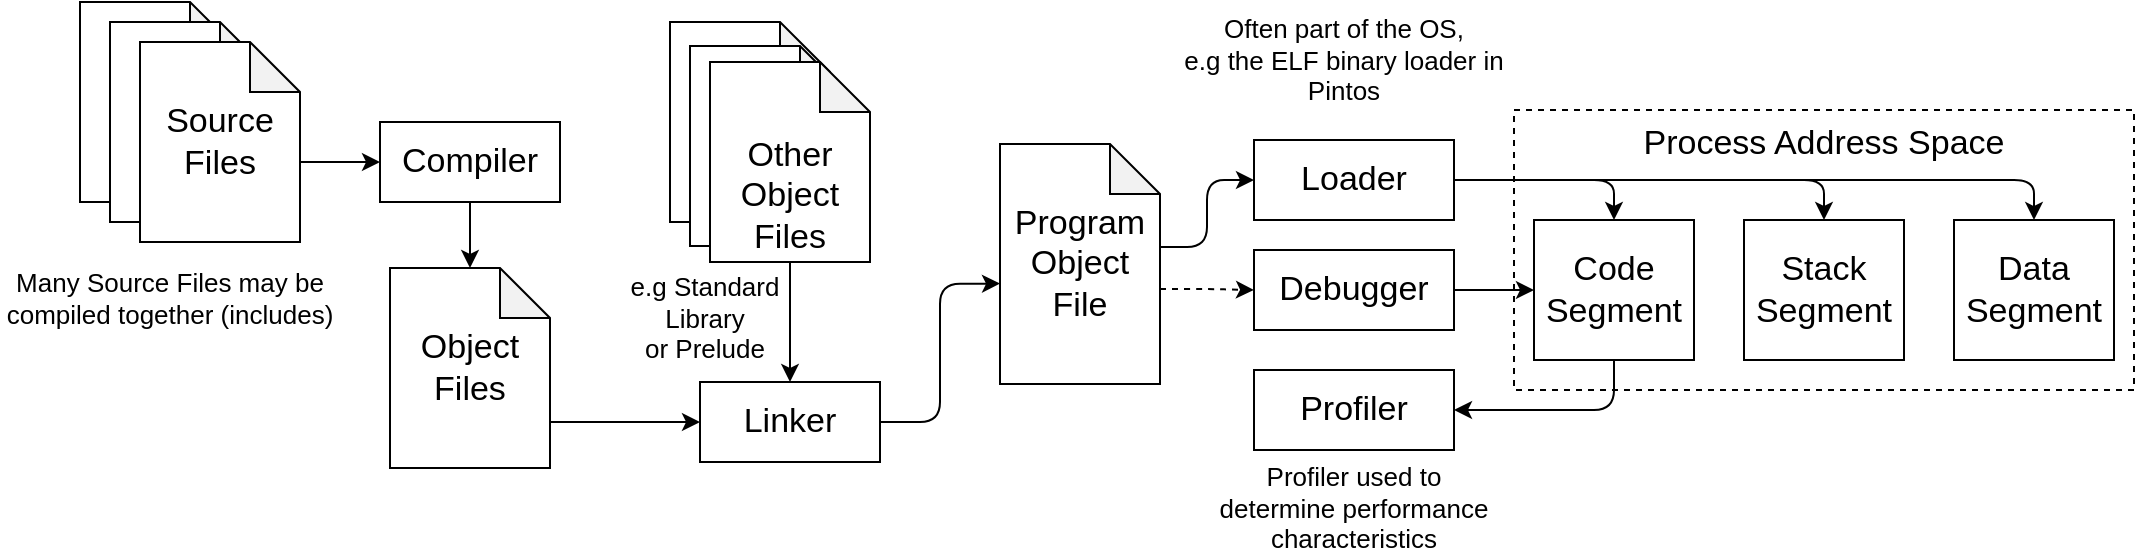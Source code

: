 <mxfile>
    <diagram id="tJqeJD0u6K3Sf_68xUer" name="Page-1">
        <mxGraphModel dx="951" dy="2397" grid="1" gridSize="10" guides="1" tooltips="1" connect="1" arrows="1" fold="1" page="1" pageScale="1" pageWidth="850" pageHeight="1100" math="0" shadow="0">
            <root>
                <mxCell id="0"/>
                <mxCell id="1" parent="0"/>
                <mxCell id="44" value="" style="shape=note;whiteSpace=wrap;html=1;backgroundOutline=1;darkOpacity=0.05;fontSize=17;size=25;" vertex="1" parent="1">
                    <mxGeometry x="60" y="-1061" width="80" height="100" as="geometry"/>
                </mxCell>
                <mxCell id="43" value="" style="shape=note;whiteSpace=wrap;html=1;backgroundOutline=1;darkOpacity=0.05;fontSize=17;size=25;" vertex="1" parent="1">
                    <mxGeometry x="75" y="-1051" width="80" height="100" as="geometry"/>
                </mxCell>
                <mxCell id="17" value="Process Address Space" style="rounded=0;whiteSpace=wrap;html=1;fontSize=17;verticalAlign=top;dashed=1;" vertex="1" parent="1">
                    <mxGeometry x="777" y="-1007" width="310" height="140" as="geometry"/>
                </mxCell>
                <mxCell id="5" style="edgeStyle=none;html=1;entryX=0;entryY=0.5;entryDx=0;entryDy=0;fontSize=17;" edge="1" parent="1" target="4">
                    <mxGeometry relative="1" as="geometry">
                        <mxPoint x="170" y="-981" as="sourcePoint"/>
                    </mxGeometry>
                </mxCell>
                <mxCell id="2" value="Source&lt;br style=&quot;font-size: 17px;&quot;&gt;Files" style="shape=note;whiteSpace=wrap;html=1;backgroundOutline=1;darkOpacity=0.05;fontSize=17;size=25;" vertex="1" parent="1">
                    <mxGeometry x="90" y="-1041" width="80" height="100" as="geometry"/>
                </mxCell>
                <mxCell id="4" value="Compiler" style="rounded=0;whiteSpace=wrap;html=1;fontSize=17;" vertex="1" parent="1">
                    <mxGeometry x="210" y="-1001" width="90" height="40" as="geometry"/>
                </mxCell>
                <mxCell id="29" style="edgeStyle=orthogonalEdgeStyle;html=1;exitX=0.998;exitY=0.429;exitDx=0;exitDy=0;exitPerimeter=0;entryX=0;entryY=0.5;entryDx=0;entryDy=0;fontSize=17;" edge="1" parent="1" source="9" target="12">
                    <mxGeometry relative="1" as="geometry"/>
                </mxCell>
                <mxCell id="30" style="edgeStyle=orthogonalEdgeStyle;html=1;exitX=0;exitY=0;exitDx=80;exitDy=72.5;exitPerimeter=0;entryX=0;entryY=0.5;entryDx=0;entryDy=0;fontSize=17;dashed=1;" edge="1" parent="1" source="9" target="21">
                    <mxGeometry relative="1" as="geometry"/>
                </mxCell>
                <mxCell id="9" value="Program&lt;br&gt;Object&lt;br&gt;File" style="shape=note;whiteSpace=wrap;html=1;backgroundOutline=1;darkOpacity=0.05;fontSize=17;size=25;" vertex="1" parent="1">
                    <mxGeometry x="520" y="-990" width="80" height="120" as="geometry"/>
                </mxCell>
                <mxCell id="10" style="edgeStyle=none;html=1;fontSize=17;entryX=0;entryY=0.5;entryDx=0;entryDy=0;" edge="1" parent="1" target="16">
                    <mxGeometry relative="1" as="geometry">
                        <mxPoint x="370" y="-851.198" as="targetPoint"/>
                        <mxPoint x="290" y="-851" as="sourcePoint"/>
                    </mxGeometry>
                </mxCell>
                <mxCell id="11" style="edgeStyle=none;html=1;exitX=1;exitY=0.5;exitDx=0;exitDy=0;fontSize=17;" edge="1" parent="1" source="16">
                    <mxGeometry relative="1" as="geometry">
                        <mxPoint x="520" y="-920.198" as="targetPoint"/>
                        <mxPoint x="480" y="-920.15" as="sourcePoint"/>
                        <Array as="points">
                            <mxPoint x="490" y="-851"/>
                            <mxPoint x="490" y="-920"/>
                        </Array>
                    </mxGeometry>
                </mxCell>
                <mxCell id="23" style="edgeStyle=orthogonalEdgeStyle;html=1;exitX=1;exitY=0.5;exitDx=0;exitDy=0;entryX=0.5;entryY=0;entryDx=0;entryDy=0;fontSize=17;" edge="1" parent="1" source="12" target="18">
                    <mxGeometry relative="1" as="geometry"/>
                </mxCell>
                <mxCell id="24" style="edgeStyle=orthogonalEdgeStyle;html=1;exitX=1;exitY=0.5;exitDx=0;exitDy=0;entryX=0.5;entryY=0;entryDx=0;entryDy=0;fontSize=17;" edge="1" parent="1" source="12" target="19">
                    <mxGeometry relative="1" as="geometry"/>
                </mxCell>
                <mxCell id="25" style="edgeStyle=orthogonalEdgeStyle;html=1;exitX=1;exitY=0.5;exitDx=0;exitDy=0;entryX=0.5;entryY=0;entryDx=0;entryDy=0;fontSize=17;" edge="1" parent="1" source="12" target="20">
                    <mxGeometry relative="1" as="geometry"/>
                </mxCell>
                <mxCell id="12" value="Loader" style="rounded=0;whiteSpace=wrap;html=1;fontSize=17;" vertex="1" parent="1">
                    <mxGeometry x="647" y="-992" width="100" height="40" as="geometry"/>
                </mxCell>
                <mxCell id="16" value="Linker" style="rounded=0;whiteSpace=wrap;html=1;fontSize=17;" vertex="1" parent="1">
                    <mxGeometry x="370" y="-871" width="90" height="40" as="geometry"/>
                </mxCell>
                <mxCell id="28" style="edgeStyle=orthogonalEdgeStyle;html=1;exitX=0.5;exitY=1;exitDx=0;exitDy=0;entryX=1;entryY=0.5;entryDx=0;entryDy=0;fontSize=17;" edge="1" parent="1" source="18" target="22">
                    <mxGeometry relative="1" as="geometry"/>
                </mxCell>
                <mxCell id="18" value="Code&lt;br&gt;Segment" style="rounded=0;whiteSpace=wrap;html=1;fontSize=17;" vertex="1" parent="1">
                    <mxGeometry x="787" y="-952" width="80" height="70" as="geometry"/>
                </mxCell>
                <mxCell id="19" value="Stack&lt;br&gt;Segment" style="rounded=0;whiteSpace=wrap;html=1;fontSize=17;" vertex="1" parent="1">
                    <mxGeometry x="892" y="-952" width="80" height="70" as="geometry"/>
                </mxCell>
                <mxCell id="20" value="Data&lt;br&gt;Segment" style="rounded=0;whiteSpace=wrap;html=1;fontSize=17;" vertex="1" parent="1">
                    <mxGeometry x="997" y="-952" width="80" height="70" as="geometry"/>
                </mxCell>
                <mxCell id="26" style="edgeStyle=orthogonalEdgeStyle;html=1;exitX=1;exitY=0.5;exitDx=0;exitDy=0;entryX=0;entryY=0.5;entryDx=0;entryDy=0;fontSize=17;" edge="1" parent="1" source="21" target="18">
                    <mxGeometry relative="1" as="geometry"/>
                </mxCell>
                <mxCell id="21" value="Debugger" style="rounded=0;whiteSpace=wrap;html=1;fontSize=17;" vertex="1" parent="1">
                    <mxGeometry x="647" y="-937" width="100" height="40" as="geometry"/>
                </mxCell>
                <mxCell id="22" value="Profiler" style="rounded=0;whiteSpace=wrap;html=1;fontSize=17;" vertex="1" parent="1">
                    <mxGeometry x="647" y="-877" width="100" height="40" as="geometry"/>
                </mxCell>
                <mxCell id="31" value="Often part of the OS, &lt;br&gt;e.g the ELF binary loader in Pintos" style="text;html=1;strokeColor=none;fillColor=none;align=center;verticalAlign=middle;whiteSpace=wrap;rounded=0;dashed=1;fontSize=13;" vertex="1" parent="1">
                    <mxGeometry x="607" y="-1057" width="170" height="50" as="geometry"/>
                </mxCell>
                <mxCell id="33" value="e.g Standard Library&lt;br&gt;or Prelude" style="text;html=1;strokeColor=none;fillColor=none;align=center;verticalAlign=middle;whiteSpace=wrap;rounded=0;dashed=1;fontSize=13;" vertex="1" parent="1">
                    <mxGeometry x="320" y="-928" width="105" height="50" as="geometry"/>
                </mxCell>
                <mxCell id="34" value="" style="shape=note;whiteSpace=wrap;html=1;backgroundOutline=1;darkOpacity=0.05;fontSize=17;size=25;" vertex="1" parent="1">
                    <mxGeometry x="355" y="-1051" width="80" height="100" as="geometry"/>
                </mxCell>
                <mxCell id="35" value="" style="shape=note;whiteSpace=wrap;html=1;backgroundOutline=1;darkOpacity=0.05;fontSize=17;size=25;" vertex="1" parent="1">
                    <mxGeometry x="365" y="-1039" width="80" height="100" as="geometry"/>
                </mxCell>
                <mxCell id="36" value="Other Object Files" style="shape=note;whiteSpace=wrap;html=1;backgroundOutline=1;darkOpacity=0.05;fontSize=17;size=25;spacing=2;verticalAlign=bottom;" vertex="1" parent="1">
                    <mxGeometry x="375" y="-1031" width="80" height="100" as="geometry"/>
                </mxCell>
                <mxCell id="38" style="edgeStyle=none;html=1;entryX=0.5;entryY=0;entryDx=0;entryDy=0;fontSize=17;entryPerimeter=0;exitX=0.5;exitY=1;exitDx=0;exitDy=0;" edge="1" parent="1" source="4" target="7">
                    <mxGeometry relative="1" as="geometry">
                        <mxPoint x="180" y="-971" as="sourcePoint"/>
                        <mxPoint x="220" y="-971" as="targetPoint"/>
                    </mxGeometry>
                </mxCell>
                <mxCell id="7" value="Object&lt;br&gt;Files" style="shape=note;whiteSpace=wrap;html=1;backgroundOutline=1;darkOpacity=0.05;fontSize=17;size=25;" vertex="1" parent="1">
                    <mxGeometry x="215" y="-928" width="80" height="100" as="geometry"/>
                </mxCell>
                <mxCell id="42" value="Many Source Files may be compiled together (includes)" style="text;html=1;strokeColor=none;fillColor=none;align=center;verticalAlign=middle;whiteSpace=wrap;rounded=0;dashed=1;fontSize=13;" vertex="1" parent="1">
                    <mxGeometry x="20" y="-938" width="170" height="50" as="geometry"/>
                </mxCell>
                <mxCell id="45" value="Profiler used to determine performance characteristics" style="text;html=1;strokeColor=none;fillColor=none;align=center;verticalAlign=middle;whiteSpace=wrap;rounded=0;dashed=1;fontSize=13;" vertex="1" parent="1">
                    <mxGeometry x="623" y="-828" width="148" height="40" as="geometry"/>
                </mxCell>
                <mxCell id="47" style="edgeStyle=none;html=1;fontSize=17;entryX=0.5;entryY=0;entryDx=0;entryDy=0;exitX=0.5;exitY=1;exitDx=0;exitDy=0;exitPerimeter=0;" edge="1" parent="1" source="36" target="16">
                    <mxGeometry relative="1" as="geometry">
                        <mxPoint x="380" y="-851" as="targetPoint"/>
                        <mxPoint x="260" y="-851" as="sourcePoint"/>
                    </mxGeometry>
                </mxCell>
            </root>
        </mxGraphModel>
    </diagram>
</mxfile>